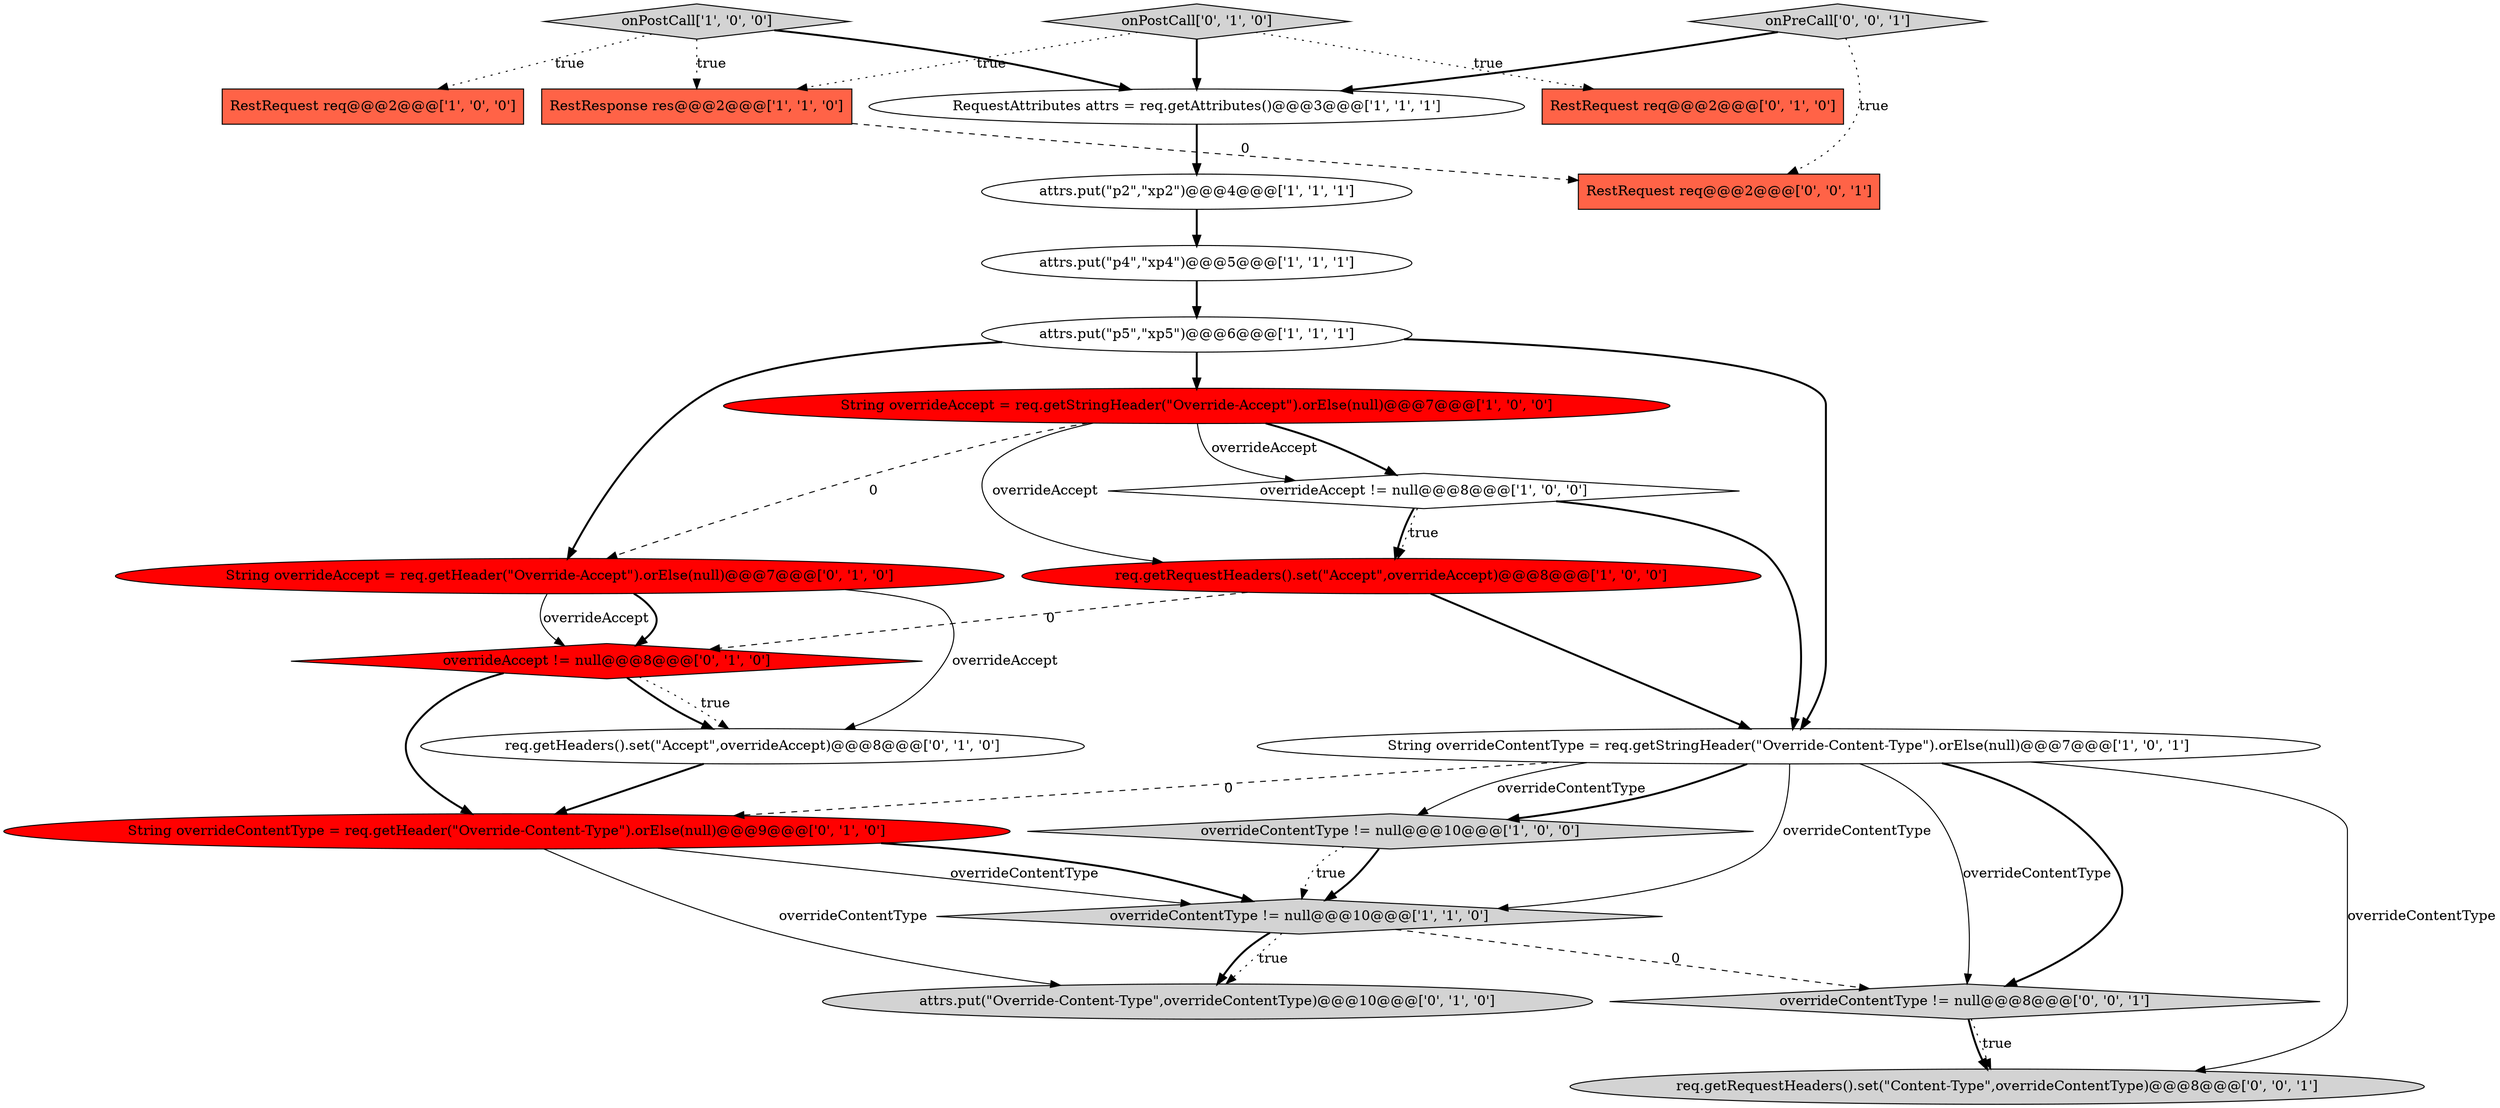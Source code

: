 digraph {
8 [style = filled, label = "RestRequest req@@@2@@@['1', '0', '0']", fillcolor = tomato, shape = box image = "AAA0AAABBB1BBB"];
4 [style = filled, label = "overrideContentType != null@@@10@@@['1', '1', '0']", fillcolor = lightgray, shape = diamond image = "AAA0AAABBB1BBB"];
19 [style = filled, label = "String overrideAccept = req.getHeader(\"Override-Accept\").orElse(null)@@@7@@@['0', '1', '0']", fillcolor = red, shape = ellipse image = "AAA1AAABBB2BBB"];
18 [style = filled, label = "attrs.put(\"Override-Content-Type\",overrideContentType)@@@10@@@['0', '1', '0']", fillcolor = lightgray, shape = ellipse image = "AAA0AAABBB2BBB"];
6 [style = filled, label = "attrs.put(\"p5\",\"xp5\")@@@6@@@['1', '1', '1']", fillcolor = white, shape = ellipse image = "AAA0AAABBB1BBB"];
9 [style = filled, label = "attrs.put(\"p4\",\"xp4\")@@@5@@@['1', '1', '1']", fillcolor = white, shape = ellipse image = "AAA0AAABBB1BBB"];
23 [style = filled, label = "overrideContentType != null@@@8@@@['0', '0', '1']", fillcolor = lightgray, shape = diamond image = "AAA0AAABBB3BBB"];
15 [style = filled, label = "String overrideContentType = req.getHeader(\"Override-Content-Type\").orElse(null)@@@9@@@['0', '1', '0']", fillcolor = red, shape = ellipse image = "AAA1AAABBB2BBB"];
3 [style = filled, label = "RequestAttributes attrs = req.getAttributes()@@@3@@@['1', '1', '1']", fillcolor = white, shape = ellipse image = "AAA0AAABBB1BBB"];
12 [style = filled, label = "req.getRequestHeaders().set(\"Accept\",overrideAccept)@@@8@@@['1', '0', '0']", fillcolor = red, shape = ellipse image = "AAA1AAABBB1BBB"];
20 [style = filled, label = "onPreCall['0', '0', '1']", fillcolor = lightgray, shape = diamond image = "AAA0AAABBB3BBB"];
22 [style = filled, label = "req.getRequestHeaders().set(\"Content-Type\",overrideContentType)@@@8@@@['0', '0', '1']", fillcolor = lightgray, shape = ellipse image = "AAA0AAABBB3BBB"];
7 [style = filled, label = "String overrideContentType = req.getStringHeader(\"Override-Content-Type\").orElse(null)@@@7@@@['1', '0', '1']", fillcolor = white, shape = ellipse image = "AAA0AAABBB1BBB"];
14 [style = filled, label = "RestRequest req@@@2@@@['0', '1', '0']", fillcolor = tomato, shape = box image = "AAA0AAABBB2BBB"];
2 [style = filled, label = "overrideContentType != null@@@10@@@['1', '0', '0']", fillcolor = lightgray, shape = diamond image = "AAA0AAABBB1BBB"];
13 [style = filled, label = "onPostCall['0', '1', '0']", fillcolor = lightgray, shape = diamond image = "AAA0AAABBB2BBB"];
5 [style = filled, label = "attrs.put(\"p2\",\"xp2\")@@@4@@@['1', '1', '1']", fillcolor = white, shape = ellipse image = "AAA0AAABBB1BBB"];
11 [style = filled, label = "overrideAccept != null@@@8@@@['1', '0', '0']", fillcolor = white, shape = diamond image = "AAA0AAABBB1BBB"];
17 [style = filled, label = "overrideAccept != null@@@8@@@['0', '1', '0']", fillcolor = red, shape = diamond image = "AAA1AAABBB2BBB"];
0 [style = filled, label = "String overrideAccept = req.getStringHeader(\"Override-Accept\").orElse(null)@@@7@@@['1', '0', '0']", fillcolor = red, shape = ellipse image = "AAA1AAABBB1BBB"];
21 [style = filled, label = "RestRequest req@@@2@@@['0', '0', '1']", fillcolor = tomato, shape = box image = "AAA0AAABBB3BBB"];
1 [style = filled, label = "onPostCall['1', '0', '0']", fillcolor = lightgray, shape = diamond image = "AAA0AAABBB1BBB"];
16 [style = filled, label = "req.getHeaders().set(\"Accept\",overrideAccept)@@@8@@@['0', '1', '0']", fillcolor = white, shape = ellipse image = "AAA0AAABBB2BBB"];
10 [style = filled, label = "RestResponse res@@@2@@@['1', '1', '0']", fillcolor = tomato, shape = box image = "AAA0AAABBB1BBB"];
16->15 [style = bold, label=""];
4->18 [style = dotted, label="true"];
10->21 [style = dashed, label="0"];
1->10 [style = dotted, label="true"];
7->22 [style = solid, label="overrideContentType"];
5->9 [style = bold, label=""];
0->12 [style = solid, label="overrideAccept"];
23->22 [style = dotted, label="true"];
0->19 [style = dashed, label="0"];
11->12 [style = dotted, label="true"];
15->4 [style = solid, label="overrideContentType"];
1->3 [style = bold, label=""];
7->23 [style = solid, label="overrideContentType"];
12->17 [style = dashed, label="0"];
0->11 [style = bold, label=""];
11->12 [style = bold, label=""];
6->0 [style = bold, label=""];
4->18 [style = bold, label=""];
6->19 [style = bold, label=""];
19->17 [style = bold, label=""];
20->3 [style = bold, label=""];
15->18 [style = solid, label="overrideContentType"];
20->21 [style = dotted, label="true"];
13->10 [style = dotted, label="true"];
2->4 [style = bold, label=""];
12->7 [style = bold, label=""];
9->6 [style = bold, label=""];
17->16 [style = dotted, label="true"];
3->5 [style = bold, label=""];
23->22 [style = bold, label=""];
7->2 [style = solid, label="overrideContentType"];
13->3 [style = bold, label=""];
7->4 [style = solid, label="overrideContentType"];
7->2 [style = bold, label=""];
19->17 [style = solid, label="overrideAccept"];
7->23 [style = bold, label=""];
19->16 [style = solid, label="overrideAccept"];
2->4 [style = dotted, label="true"];
15->4 [style = bold, label=""];
17->15 [style = bold, label=""];
1->8 [style = dotted, label="true"];
7->15 [style = dashed, label="0"];
0->11 [style = solid, label="overrideAccept"];
6->7 [style = bold, label=""];
13->14 [style = dotted, label="true"];
4->23 [style = dashed, label="0"];
11->7 [style = bold, label=""];
17->16 [style = bold, label=""];
}
